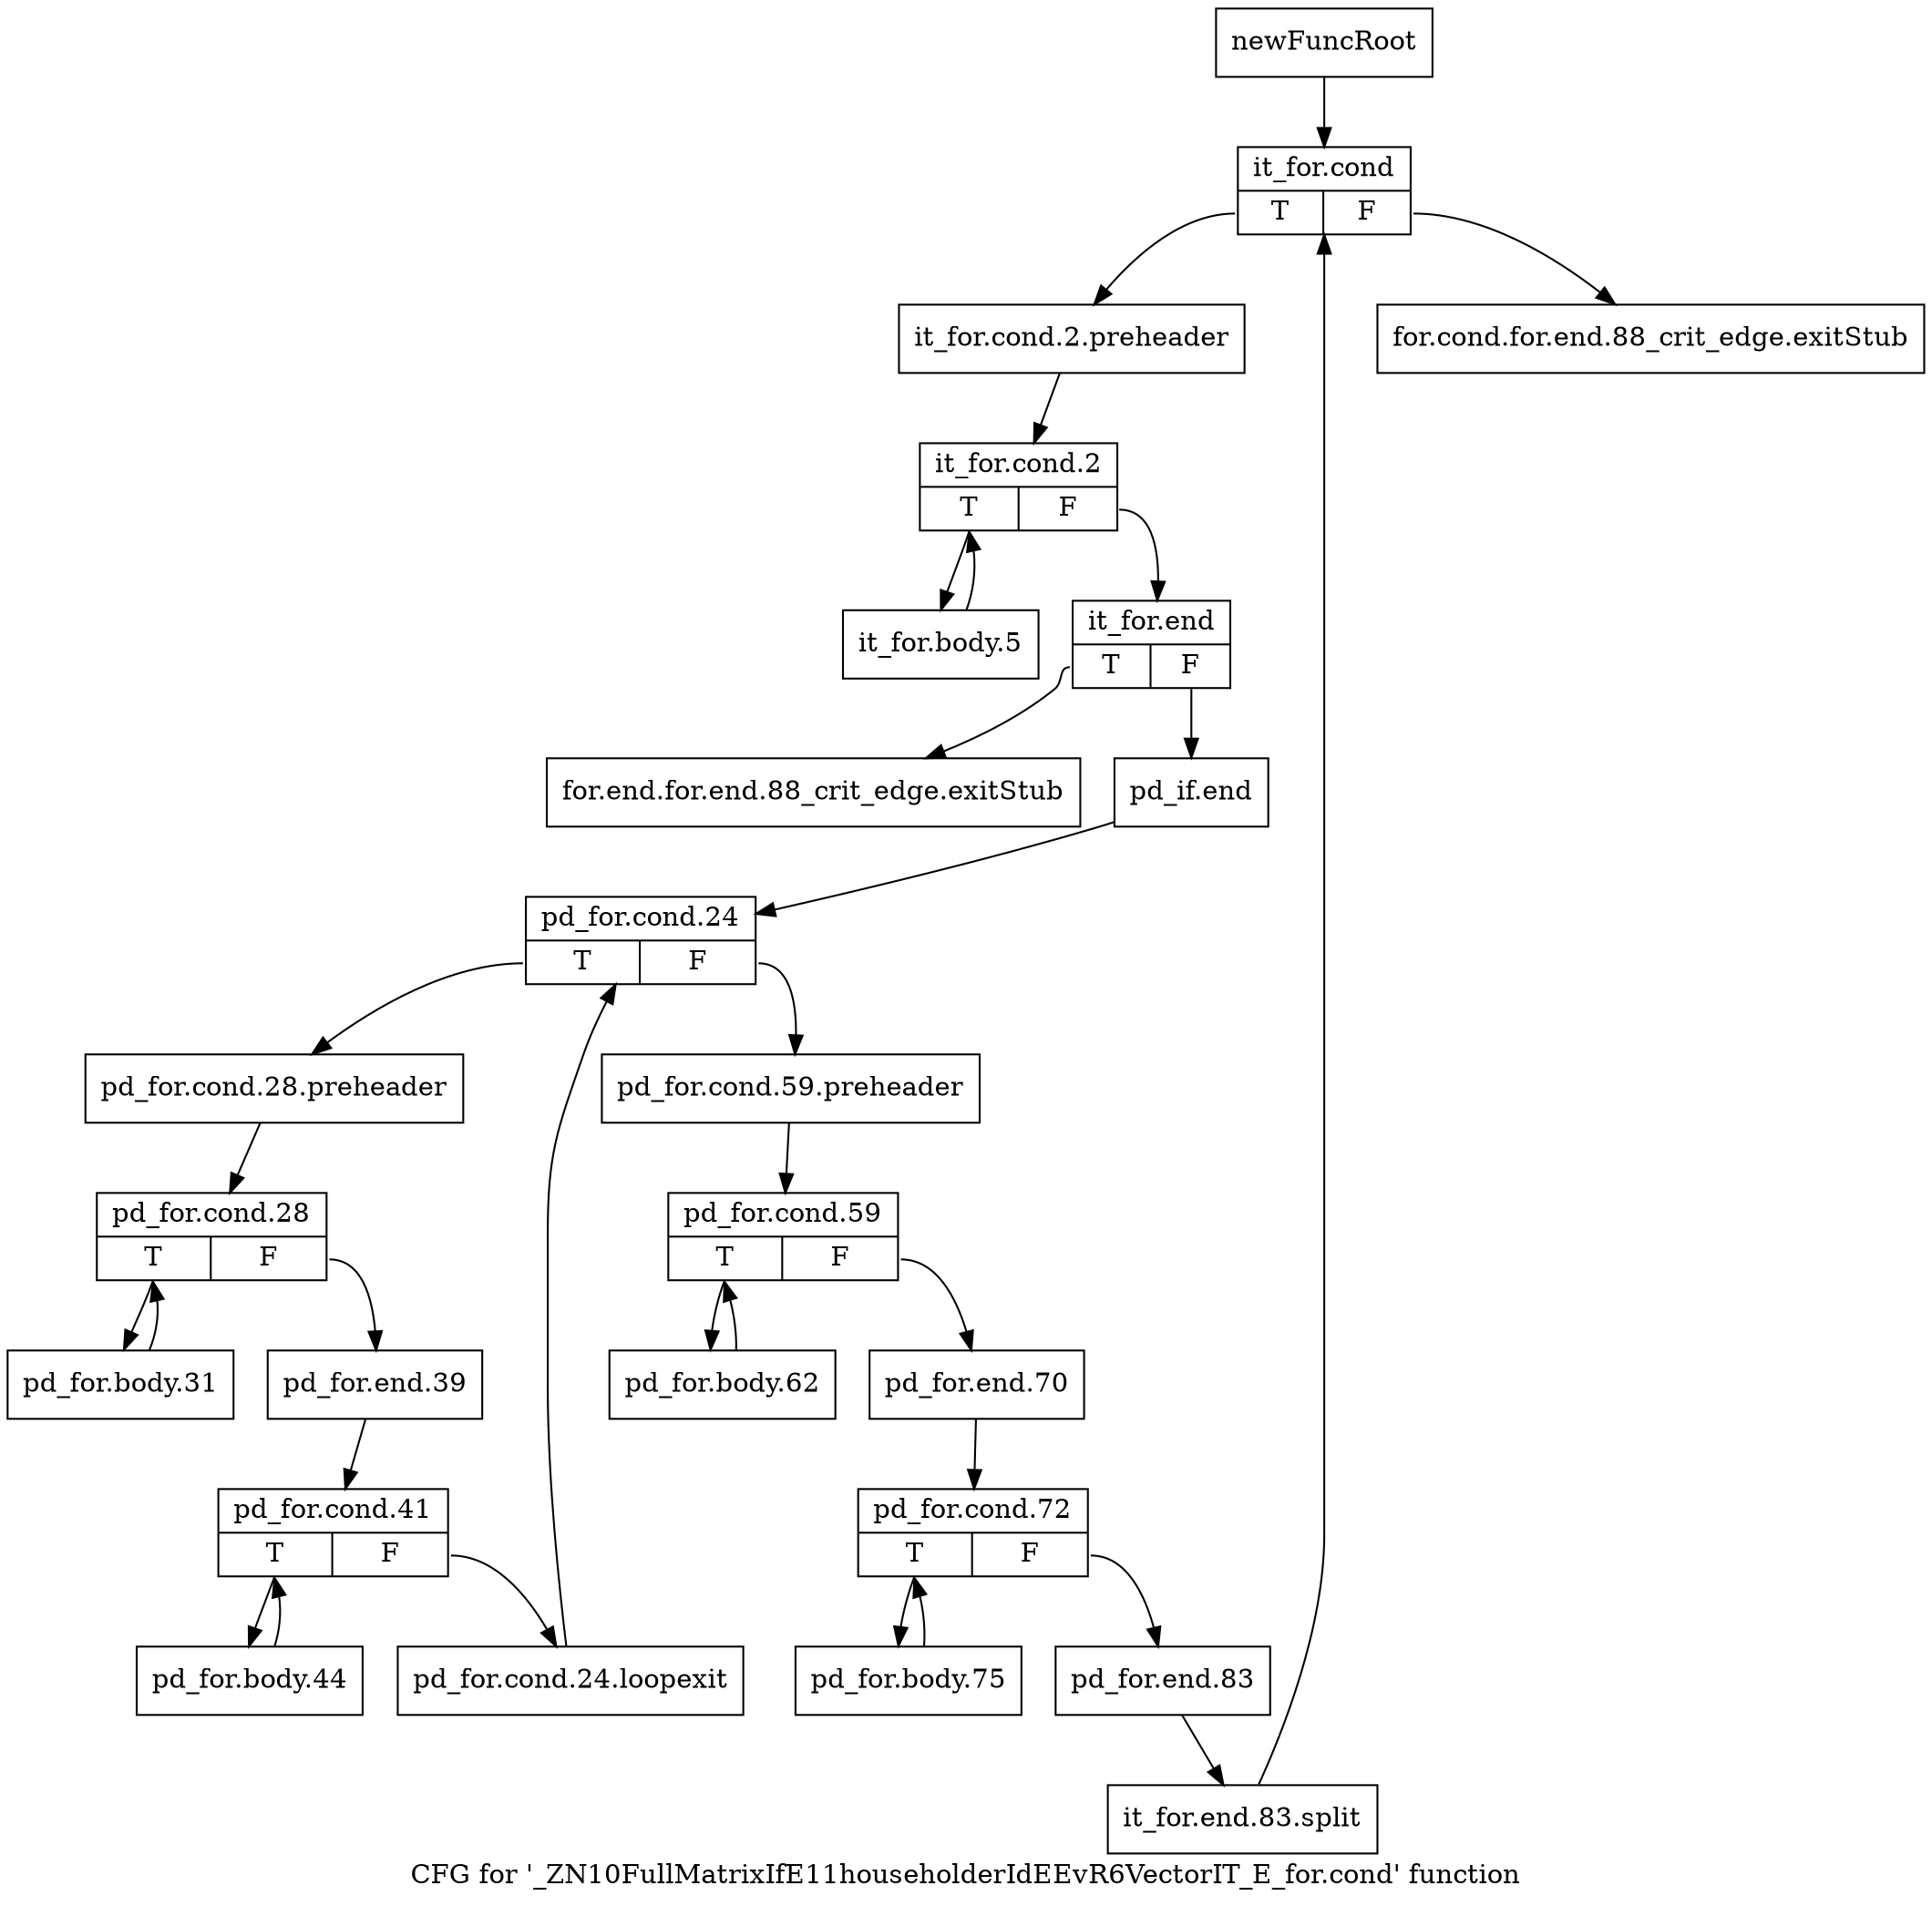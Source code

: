 digraph "CFG for '_ZN10FullMatrixIfE11householderIdEEvR6VectorIT_E_for.cond' function" {
	label="CFG for '_ZN10FullMatrixIfE11householderIdEEvR6VectorIT_E_for.cond' function";

	Node0x92efc90 [shape=record,label="{newFuncRoot}"];
	Node0x92efc90 -> Node0x92efd80;
	Node0x92efce0 [shape=record,label="{for.cond.for.end.88_crit_edge.exitStub}"];
	Node0x92efd30 [shape=record,label="{for.end.for.end.88_crit_edge.exitStub}"];
	Node0x92efd80 [shape=record,label="{it_for.cond|{<s0>T|<s1>F}}"];
	Node0x92efd80:s0 -> Node0x92efdd0;
	Node0x92efd80:s1 -> Node0x92efce0;
	Node0x92efdd0 [shape=record,label="{it_for.cond.2.preheader}"];
	Node0x92efdd0 -> Node0x92efe20;
	Node0x92efe20 [shape=record,label="{it_for.cond.2|{<s0>T|<s1>F}}"];
	Node0x92efe20:s0 -> Node0x92f03c0;
	Node0x92efe20:s1 -> Node0x92efe70;
	Node0x92efe70 [shape=record,label="{it_for.end|{<s0>T|<s1>F}}"];
	Node0x92efe70:s0 -> Node0x92efd30;
	Node0x92efe70:s1 -> Node0x92efec0;
	Node0x92efec0 [shape=record,label="{pd_if.end}"];
	Node0x92efec0 -> Node0x92eff10;
	Node0x92eff10 [shape=record,label="{pd_for.cond.24|{<s0>T|<s1>F}}"];
	Node0x92eff10:s0 -> Node0x92f0190;
	Node0x92eff10:s1 -> Node0x92eff60;
	Node0x92eff60 [shape=record,label="{pd_for.cond.59.preheader}"];
	Node0x92eff60 -> Node0x92effb0;
	Node0x92effb0 [shape=record,label="{pd_for.cond.59|{<s0>T|<s1>F}}"];
	Node0x92effb0:s0 -> Node0x92f0140;
	Node0x92effb0:s1 -> Node0x92f0000;
	Node0x92f0000 [shape=record,label="{pd_for.end.70}"];
	Node0x92f0000 -> Node0x92f0050;
	Node0x92f0050 [shape=record,label="{pd_for.cond.72|{<s0>T|<s1>F}}"];
	Node0x92f0050:s0 -> Node0x92f00f0;
	Node0x92f0050:s1 -> Node0x92f00a0;
	Node0x92f00a0 [shape=record,label="{pd_for.end.83}"];
	Node0x92f00a0 -> Node0xb59ac50;
	Node0xb59ac50 [shape=record,label="{it_for.end.83.split}"];
	Node0xb59ac50 -> Node0x92efd80;
	Node0x92f00f0 [shape=record,label="{pd_for.body.75}"];
	Node0x92f00f0 -> Node0x92f0050;
	Node0x92f0140 [shape=record,label="{pd_for.body.62}"];
	Node0x92f0140 -> Node0x92effb0;
	Node0x92f0190 [shape=record,label="{pd_for.cond.28.preheader}"];
	Node0x92f0190 -> Node0x92f01e0;
	Node0x92f01e0 [shape=record,label="{pd_for.cond.28|{<s0>T|<s1>F}}"];
	Node0x92f01e0:s0 -> Node0x92f0370;
	Node0x92f01e0:s1 -> Node0x92f0230;
	Node0x92f0230 [shape=record,label="{pd_for.end.39}"];
	Node0x92f0230 -> Node0x92f0280;
	Node0x92f0280 [shape=record,label="{pd_for.cond.41|{<s0>T|<s1>F}}"];
	Node0x92f0280:s0 -> Node0x92f0320;
	Node0x92f0280:s1 -> Node0x92f02d0;
	Node0x92f02d0 [shape=record,label="{pd_for.cond.24.loopexit}"];
	Node0x92f02d0 -> Node0x92eff10;
	Node0x92f0320 [shape=record,label="{pd_for.body.44}"];
	Node0x92f0320 -> Node0x92f0280;
	Node0x92f0370 [shape=record,label="{pd_for.body.31}"];
	Node0x92f0370 -> Node0x92f01e0;
	Node0x92f03c0 [shape=record,label="{it_for.body.5}"];
	Node0x92f03c0 -> Node0x92efe20;
}
